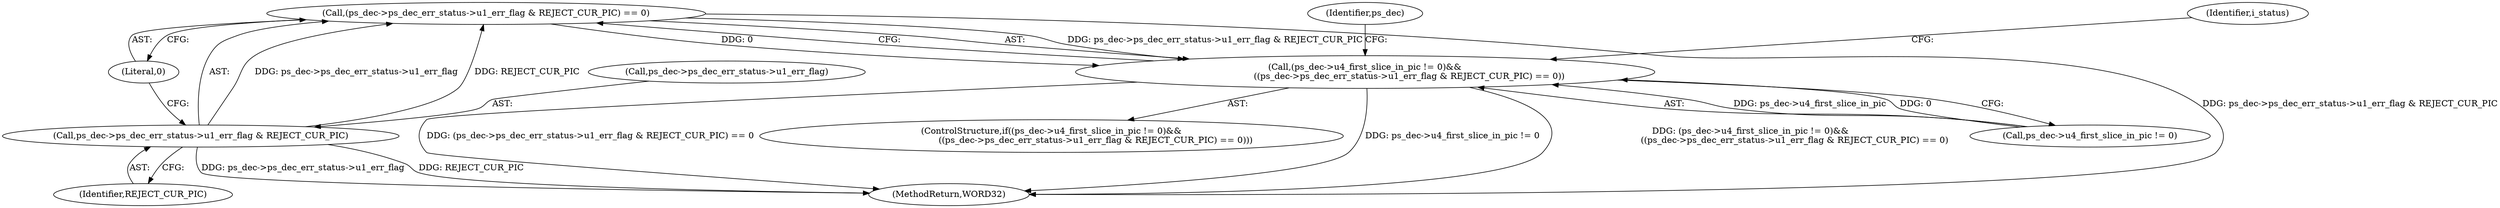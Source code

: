 digraph "1_Android_0b23c81c3dd9ec38f7e6806a3955fed1925541a0_0@del" {
"1000267" [label="(Call,(ps_dec->ps_dec_err_status->u1_err_flag & REJECT_CUR_PIC) == 0)"];
"1000268" [label="(Call,ps_dec->ps_dec_err_status->u1_err_flag & REJECT_CUR_PIC)"];
"1000261" [label="(Call,(ps_dec->u4_first_slice_in_pic != 0)&&\n                                ((ps_dec->ps_dec_err_status->u1_err_flag & REJECT_CUR_PIC) == 0))"];
"1000408" [label="(MethodReturn,WORD32)"];
"1000261" [label="(Call,(ps_dec->u4_first_slice_in_pic != 0)&&\n                                ((ps_dec->ps_dec_err_status->u1_err_flag & REJECT_CUR_PIC) == 0))"];
"1000262" [label="(Call,ps_dec->u4_first_slice_in_pic != 0)"];
"1000260" [label="(ControlStructure,if((ps_dec->u4_first_slice_in_pic != 0)&&\n                                ((ps_dec->ps_dec_err_status->u1_err_flag & REJECT_CUR_PIC) == 0)))"];
"1000275" [label="(Literal,0)"];
"1000284" [label="(Identifier,i_status)"];
"1000267" [label="(Call,(ps_dec->ps_dec_err_status->u1_err_flag & REJECT_CUR_PIC) == 0)"];
"1000274" [label="(Identifier,REJECT_CUR_PIC)"];
"1000269" [label="(Call,ps_dec->ps_dec_err_status->u1_err_flag)"];
"1000279" [label="(Identifier,ps_dec)"];
"1000268" [label="(Call,ps_dec->ps_dec_err_status->u1_err_flag & REJECT_CUR_PIC)"];
"1000267" -> "1000261"  [label="AST: "];
"1000267" -> "1000275"  [label="CFG: "];
"1000268" -> "1000267"  [label="AST: "];
"1000275" -> "1000267"  [label="AST: "];
"1000261" -> "1000267"  [label="CFG: "];
"1000267" -> "1000408"  [label="DDG: ps_dec->ps_dec_err_status->u1_err_flag & REJECT_CUR_PIC"];
"1000267" -> "1000261"  [label="DDG: ps_dec->ps_dec_err_status->u1_err_flag & REJECT_CUR_PIC"];
"1000267" -> "1000261"  [label="DDG: 0"];
"1000268" -> "1000267"  [label="DDG: ps_dec->ps_dec_err_status->u1_err_flag"];
"1000268" -> "1000267"  [label="DDG: REJECT_CUR_PIC"];
"1000268" -> "1000274"  [label="CFG: "];
"1000269" -> "1000268"  [label="AST: "];
"1000274" -> "1000268"  [label="AST: "];
"1000275" -> "1000268"  [label="CFG: "];
"1000268" -> "1000408"  [label="DDG: ps_dec->ps_dec_err_status->u1_err_flag"];
"1000268" -> "1000408"  [label="DDG: REJECT_CUR_PIC"];
"1000261" -> "1000260"  [label="AST: "];
"1000261" -> "1000262"  [label="CFG: "];
"1000262" -> "1000261"  [label="AST: "];
"1000279" -> "1000261"  [label="CFG: "];
"1000284" -> "1000261"  [label="CFG: "];
"1000261" -> "1000408"  [label="DDG: (ps_dec->ps_dec_err_status->u1_err_flag & REJECT_CUR_PIC) == 0"];
"1000261" -> "1000408"  [label="DDG: ps_dec->u4_first_slice_in_pic != 0"];
"1000261" -> "1000408"  [label="DDG: (ps_dec->u4_first_slice_in_pic != 0)&&\n                                ((ps_dec->ps_dec_err_status->u1_err_flag & REJECT_CUR_PIC) == 0)"];
"1000262" -> "1000261"  [label="DDG: ps_dec->u4_first_slice_in_pic"];
"1000262" -> "1000261"  [label="DDG: 0"];
}
